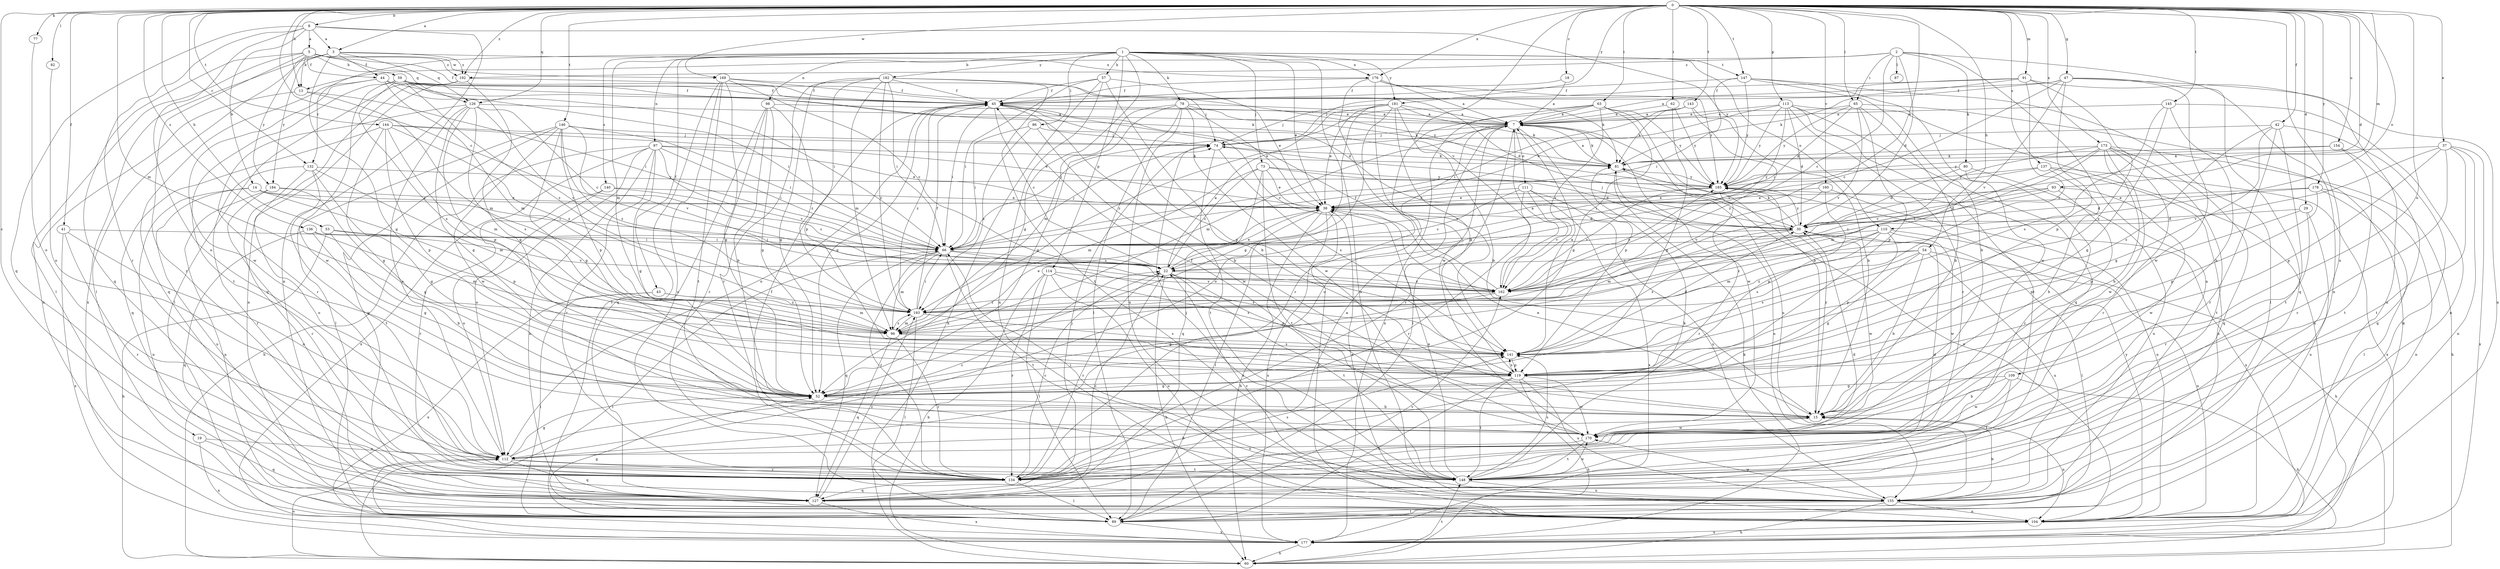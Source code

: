 strict digraph  {
0;
1;
2;
3;
5;
7;
8;
13;
14;
15;
18;
19;
22;
29;
30;
37;
38;
41;
42;
43;
44;
45;
47;
52;
53;
54;
57;
59;
60;
62;
63;
65;
66;
73;
74;
77;
78;
80;
81;
82;
86;
87;
89;
91;
93;
96;
97;
98;
104;
109;
110;
111;
112;
113;
114;
119;
126;
127;
132;
134;
136;
137;
140;
141;
143;
144;
145;
146;
147;
148;
154;
155;
160;
162;
169;
170;
173;
176;
177;
178;
181;
182;
184;
185;
192;
193;
0 -> 3  [label=a];
0 -> 8  [label=b];
0 -> 13  [label=b];
0 -> 18  [label=c];
0 -> 19  [label=c];
0 -> 22  [label=c];
0 -> 29  [label=d];
0 -> 30  [label=d];
0 -> 37  [label=e];
0 -> 38  [label=e];
0 -> 41  [label=f];
0 -> 42  [label=f];
0 -> 47  [label=g];
0 -> 53  [label=h];
0 -> 54  [label=h];
0 -> 62  [label=i];
0 -> 63  [label=i];
0 -> 65  [label=i];
0 -> 77  [label=k];
0 -> 82  [label=l];
0 -> 91  [label=m];
0 -> 93  [label=m];
0 -> 96  [label=m];
0 -> 109  [label=o];
0 -> 110  [label=o];
0 -> 113  [label=p];
0 -> 126  [label=q];
0 -> 132  [label=r];
0 -> 136  [label=s];
0 -> 137  [label=s];
0 -> 143  [label=t];
0 -> 144  [label=t];
0 -> 145  [label=t];
0 -> 146  [label=t];
0 -> 147  [label=t];
0 -> 154  [label=u];
0 -> 155  [label=u];
0 -> 160  [label=v];
0 -> 162  [label=v];
0 -> 169  [label=w];
0 -> 173  [label=x];
0 -> 176  [label=x];
0 -> 178  [label=y];
0 -> 181  [label=y];
0 -> 192  [label=z];
1 -> 38  [label=e];
1 -> 43  [label=f];
1 -> 52  [label=g];
1 -> 57  [label=h];
1 -> 73  [label=j];
1 -> 78  [label=k];
1 -> 86  [label=l];
1 -> 96  [label=m];
1 -> 97  [label=n];
1 -> 98  [label=n];
1 -> 104  [label=n];
1 -> 110  [label=o];
1 -> 114  [label=p];
1 -> 132  [label=r];
1 -> 140  [label=s];
1 -> 147  [label=t];
1 -> 176  [label=x];
1 -> 181  [label=y];
1 -> 182  [label=y];
2 -> 13  [label=b];
2 -> 22  [label=c];
2 -> 30  [label=d];
2 -> 65  [label=i];
2 -> 80  [label=k];
2 -> 87  [label=l];
2 -> 104  [label=n];
2 -> 155  [label=u];
2 -> 192  [label=z];
3 -> 44  [label=f];
3 -> 52  [label=g];
3 -> 89  [label=l];
3 -> 126  [label=q];
3 -> 176  [label=x];
3 -> 177  [label=x];
3 -> 184  [label=y];
3 -> 192  [label=z];
5 -> 13  [label=b];
5 -> 44  [label=f];
5 -> 45  [label=f];
5 -> 59  [label=h];
5 -> 89  [label=l];
5 -> 126  [label=q];
5 -> 127  [label=q];
5 -> 134  [label=r];
5 -> 169  [label=w];
5 -> 184  [label=y];
5 -> 192  [label=z];
7 -> 74  [label=j];
7 -> 81  [label=k];
7 -> 89  [label=l];
7 -> 96  [label=m];
7 -> 111  [label=o];
7 -> 112  [label=o];
7 -> 119  [label=p];
7 -> 134  [label=r];
7 -> 155  [label=u];
7 -> 170  [label=w];
8 -> 3  [label=a];
8 -> 5  [label=a];
8 -> 14  [label=b];
8 -> 104  [label=n];
8 -> 112  [label=o];
8 -> 127  [label=q];
8 -> 134  [label=r];
8 -> 185  [label=y];
13 -> 66  [label=i];
13 -> 96  [label=m];
13 -> 104  [label=n];
14 -> 38  [label=e];
14 -> 66  [label=i];
14 -> 104  [label=n];
14 -> 119  [label=p];
14 -> 155  [label=u];
15 -> 38  [label=e];
15 -> 45  [label=f];
15 -> 104  [label=n];
15 -> 170  [label=w];
15 -> 185  [label=y];
18 -> 7  [label=a];
18 -> 45  [label=f];
19 -> 112  [label=o];
19 -> 127  [label=q];
19 -> 177  [label=x];
22 -> 7  [label=a];
22 -> 38  [label=e];
22 -> 60  [label=h];
22 -> 119  [label=p];
22 -> 134  [label=r];
22 -> 148  [label=t];
22 -> 162  [label=v];
29 -> 30  [label=d];
29 -> 119  [label=p];
29 -> 134  [label=r];
29 -> 155  [label=u];
30 -> 66  [label=i];
30 -> 74  [label=j];
30 -> 81  [label=k];
30 -> 89  [label=l];
30 -> 96  [label=m];
30 -> 141  [label=s];
30 -> 170  [label=w];
30 -> 185  [label=y];
37 -> 81  [label=k];
37 -> 104  [label=n];
37 -> 119  [label=p];
37 -> 134  [label=r];
37 -> 148  [label=t];
37 -> 162  [label=v];
37 -> 177  [label=x];
38 -> 30  [label=d];
38 -> 60  [label=h];
38 -> 89  [label=l];
38 -> 104  [label=n];
38 -> 177  [label=x];
41 -> 66  [label=i];
41 -> 112  [label=o];
41 -> 134  [label=r];
41 -> 177  [label=x];
42 -> 52  [label=g];
42 -> 74  [label=j];
42 -> 89  [label=l];
42 -> 134  [label=r];
42 -> 141  [label=s];
42 -> 148  [label=t];
43 -> 89  [label=l];
43 -> 96  [label=m];
43 -> 177  [label=x];
43 -> 193  [label=z];
44 -> 45  [label=f];
44 -> 66  [label=i];
44 -> 81  [label=k];
44 -> 96  [label=m];
44 -> 127  [label=q];
44 -> 170  [label=w];
45 -> 7  [label=a];
45 -> 15  [label=b];
45 -> 22  [label=c];
45 -> 52  [label=g];
45 -> 66  [label=i];
45 -> 112  [label=o];
45 -> 119  [label=p];
45 -> 162  [label=v];
45 -> 193  [label=z];
47 -> 22  [label=c];
47 -> 45  [label=f];
47 -> 81  [label=k];
47 -> 104  [label=n];
47 -> 119  [label=p];
47 -> 127  [label=q];
47 -> 162  [label=v];
47 -> 170  [label=w];
52 -> 15  [label=b];
52 -> 141  [label=s];
53 -> 15  [label=b];
53 -> 60  [label=h];
53 -> 66  [label=i];
53 -> 162  [label=v];
54 -> 15  [label=b];
54 -> 22  [label=c];
54 -> 52  [label=g];
54 -> 104  [label=n];
54 -> 141  [label=s];
54 -> 155  [label=u];
54 -> 193  [label=z];
57 -> 15  [label=b];
57 -> 38  [label=e];
57 -> 45  [label=f];
57 -> 60  [label=h];
57 -> 66  [label=i];
57 -> 104  [label=n];
59 -> 30  [label=d];
59 -> 45  [label=f];
59 -> 66  [label=i];
59 -> 141  [label=s];
59 -> 148  [label=t];
59 -> 170  [label=w];
59 -> 185  [label=y];
59 -> 193  [label=z];
60 -> 66  [label=i];
60 -> 112  [label=o];
60 -> 148  [label=t];
62 -> 7  [label=a];
62 -> 52  [label=g];
62 -> 185  [label=y];
63 -> 7  [label=a];
63 -> 15  [label=b];
63 -> 52  [label=g];
63 -> 66  [label=i];
63 -> 134  [label=r];
63 -> 162  [label=v];
63 -> 177  [label=x];
63 -> 185  [label=y];
65 -> 7  [label=a];
65 -> 15  [label=b];
65 -> 66  [label=i];
65 -> 119  [label=p];
65 -> 162  [label=v];
65 -> 177  [label=x];
65 -> 185  [label=y];
66 -> 22  [label=c];
66 -> 74  [label=j];
66 -> 96  [label=m];
66 -> 127  [label=q];
66 -> 134  [label=r];
66 -> 141  [label=s];
66 -> 148  [label=t];
73 -> 22  [label=c];
73 -> 30  [label=d];
73 -> 38  [label=e];
73 -> 96  [label=m];
73 -> 127  [label=q];
73 -> 148  [label=t];
73 -> 185  [label=y];
74 -> 81  [label=k];
74 -> 141  [label=s];
74 -> 148  [label=t];
77 -> 112  [label=o];
78 -> 7  [label=a];
78 -> 38  [label=e];
78 -> 52  [label=g];
78 -> 81  [label=k];
78 -> 89  [label=l];
78 -> 96  [label=m];
78 -> 155  [label=u];
78 -> 170  [label=w];
80 -> 30  [label=d];
80 -> 134  [label=r];
80 -> 155  [label=u];
80 -> 185  [label=y];
81 -> 7  [label=a];
81 -> 104  [label=n];
81 -> 155  [label=u];
81 -> 185  [label=y];
82 -> 112  [label=o];
86 -> 66  [label=i];
86 -> 74  [label=j];
86 -> 170  [label=w];
86 -> 193  [label=z];
89 -> 52  [label=g];
89 -> 162  [label=v];
89 -> 177  [label=x];
91 -> 7  [label=a];
91 -> 45  [label=f];
91 -> 74  [label=j];
91 -> 104  [label=n];
91 -> 141  [label=s];
91 -> 193  [label=z];
93 -> 30  [label=d];
93 -> 38  [label=e];
93 -> 66  [label=i];
93 -> 119  [label=p];
93 -> 170  [label=w];
96 -> 38  [label=e];
96 -> 127  [label=q];
96 -> 134  [label=r];
96 -> 141  [label=s];
96 -> 193  [label=z];
97 -> 38  [label=e];
97 -> 52  [label=g];
97 -> 60  [label=h];
97 -> 66  [label=i];
97 -> 81  [label=k];
97 -> 104  [label=n];
97 -> 112  [label=o];
97 -> 134  [label=r];
97 -> 162  [label=v];
97 -> 177  [label=x];
98 -> 7  [label=a];
98 -> 15  [label=b];
98 -> 52  [label=g];
98 -> 127  [label=q];
98 -> 134  [label=r];
98 -> 193  [label=z];
104 -> 177  [label=x];
104 -> 185  [label=y];
109 -> 15  [label=b];
109 -> 52  [label=g];
109 -> 60  [label=h];
109 -> 148  [label=t];
109 -> 170  [label=w];
110 -> 60  [label=h];
110 -> 66  [label=i];
110 -> 96  [label=m];
110 -> 119  [label=p];
110 -> 141  [label=s];
110 -> 170  [label=w];
110 -> 193  [label=z];
111 -> 22  [label=c];
111 -> 38  [label=e];
111 -> 134  [label=r];
111 -> 155  [label=u];
111 -> 162  [label=v];
111 -> 177  [label=x];
112 -> 15  [label=b];
112 -> 22  [label=c];
112 -> 52  [label=g];
112 -> 89  [label=l];
112 -> 127  [label=q];
112 -> 134  [label=r];
112 -> 148  [label=t];
113 -> 7  [label=a];
113 -> 30  [label=d];
113 -> 38  [label=e];
113 -> 127  [label=q];
113 -> 134  [label=r];
113 -> 148  [label=t];
113 -> 162  [label=v];
113 -> 177  [label=x];
113 -> 185  [label=y];
114 -> 60  [label=h];
114 -> 89  [label=l];
114 -> 134  [label=r];
114 -> 141  [label=s];
114 -> 155  [label=u];
114 -> 162  [label=v];
119 -> 52  [label=g];
119 -> 60  [label=h];
119 -> 89  [label=l];
119 -> 141  [label=s];
119 -> 148  [label=t];
119 -> 155  [label=u];
119 -> 170  [label=w];
126 -> 7  [label=a];
126 -> 22  [label=c];
126 -> 52  [label=g];
126 -> 112  [label=o];
126 -> 119  [label=p];
126 -> 134  [label=r];
126 -> 141  [label=s];
126 -> 162  [label=v];
127 -> 7  [label=a];
127 -> 22  [label=c];
127 -> 74  [label=j];
127 -> 177  [label=x];
127 -> 193  [label=z];
132 -> 52  [label=g];
132 -> 96  [label=m];
132 -> 112  [label=o];
132 -> 134  [label=r];
132 -> 148  [label=t];
132 -> 185  [label=y];
134 -> 22  [label=c];
134 -> 30  [label=d];
134 -> 45  [label=f];
134 -> 89  [label=l];
134 -> 127  [label=q];
134 -> 141  [label=s];
136 -> 52  [label=g];
136 -> 66  [label=i];
136 -> 96  [label=m];
136 -> 127  [label=q];
137 -> 15  [label=b];
137 -> 66  [label=i];
137 -> 155  [label=u];
137 -> 177  [label=x];
137 -> 185  [label=y];
140 -> 22  [label=c];
140 -> 38  [label=e];
140 -> 112  [label=o];
140 -> 134  [label=r];
141 -> 7  [label=a];
141 -> 30  [label=d];
141 -> 119  [label=p];
143 -> 7  [label=a];
143 -> 15  [label=b];
143 -> 66  [label=i];
143 -> 81  [label=k];
143 -> 193  [label=z];
144 -> 38  [label=e];
144 -> 52  [label=g];
144 -> 74  [label=j];
144 -> 96  [label=m];
144 -> 119  [label=p];
144 -> 127  [label=q];
144 -> 193  [label=z];
145 -> 7  [label=a];
145 -> 15  [label=b];
145 -> 52  [label=g];
145 -> 104  [label=n];
145 -> 141  [label=s];
146 -> 52  [label=g];
146 -> 66  [label=i];
146 -> 74  [label=j];
146 -> 89  [label=l];
146 -> 119  [label=p];
146 -> 127  [label=q];
146 -> 162  [label=v];
146 -> 170  [label=w];
146 -> 193  [label=z];
147 -> 15  [label=b];
147 -> 45  [label=f];
147 -> 66  [label=i];
147 -> 89  [label=l];
147 -> 170  [label=w];
147 -> 185  [label=y];
148 -> 30  [label=d];
148 -> 38  [label=e];
148 -> 66  [label=i];
148 -> 74  [label=j];
148 -> 81  [label=k];
148 -> 141  [label=s];
148 -> 155  [label=u];
148 -> 170  [label=w];
154 -> 81  [label=k];
154 -> 127  [label=q];
154 -> 148  [label=t];
154 -> 185  [label=y];
155 -> 15  [label=b];
155 -> 22  [label=c];
155 -> 38  [label=e];
155 -> 60  [label=h];
155 -> 89  [label=l];
155 -> 104  [label=n];
155 -> 170  [label=w];
160 -> 38  [label=e];
160 -> 104  [label=n];
160 -> 119  [label=p];
160 -> 162  [label=v];
162 -> 7  [label=a];
162 -> 45  [label=f];
162 -> 52  [label=g];
162 -> 185  [label=y];
162 -> 193  [label=z];
169 -> 22  [label=c];
169 -> 30  [label=d];
169 -> 45  [label=f];
169 -> 52  [label=g];
169 -> 89  [label=l];
169 -> 148  [label=t];
169 -> 155  [label=u];
170 -> 112  [label=o];
170 -> 148  [label=t];
173 -> 15  [label=b];
173 -> 60  [label=h];
173 -> 81  [label=k];
173 -> 96  [label=m];
173 -> 127  [label=q];
173 -> 134  [label=r];
173 -> 148  [label=t];
173 -> 162  [label=v];
173 -> 170  [label=w];
173 -> 193  [label=z];
176 -> 7  [label=a];
176 -> 45  [label=f];
176 -> 81  [label=k];
176 -> 141  [label=s];
176 -> 170  [label=w];
176 -> 185  [label=y];
177 -> 60  [label=h];
177 -> 81  [label=k];
178 -> 30  [label=d];
178 -> 38  [label=e];
178 -> 89  [label=l];
178 -> 104  [label=n];
178 -> 119  [label=p];
181 -> 7  [label=a];
181 -> 15  [label=b];
181 -> 38  [label=e];
181 -> 52  [label=g];
181 -> 74  [label=j];
181 -> 81  [label=k];
181 -> 112  [label=o];
181 -> 119  [label=p];
181 -> 193  [label=z];
182 -> 45  [label=f];
182 -> 52  [label=g];
182 -> 66  [label=i];
182 -> 74  [label=j];
182 -> 96  [label=m];
182 -> 119  [label=p];
182 -> 134  [label=r];
182 -> 148  [label=t];
182 -> 193  [label=z];
184 -> 38  [label=e];
184 -> 52  [label=g];
184 -> 104  [label=n];
184 -> 134  [label=r];
185 -> 38  [label=e];
185 -> 134  [label=r];
185 -> 162  [label=v];
185 -> 177  [label=x];
192 -> 45  [label=f];
192 -> 52  [label=g];
192 -> 89  [label=l];
192 -> 104  [label=n];
192 -> 127  [label=q];
193 -> 45  [label=f];
193 -> 66  [label=i];
193 -> 89  [label=l];
193 -> 96  [label=m];
193 -> 141  [label=s];
}
